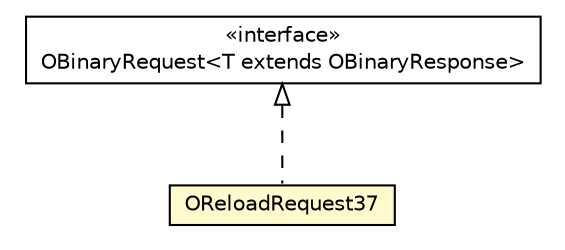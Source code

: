 #!/usr/local/bin/dot
#
# Class diagram 
# Generated by UMLGraph version R5_6-24-gf6e263 (http://www.umlgraph.org/)
#

digraph G {
	edge [fontname="Helvetica",fontsize=10,labelfontname="Helvetica",labelfontsize=10];
	node [fontname="Helvetica",fontsize=10,shape=plaintext];
	nodesep=0.25;
	ranksep=0.5;
	// com.orientechnologies.orient.client.remote.OBinaryRequest<T extends com.orientechnologies.orient.client.remote.OBinaryResponse>
	c5715367 [label=<<table title="com.orientechnologies.orient.client.remote.OBinaryRequest" border="0" cellborder="1" cellspacing="0" cellpadding="2" port="p" href="../OBinaryRequest.html">
		<tr><td><table border="0" cellspacing="0" cellpadding="1">
<tr><td align="center" balign="center"> &#171;interface&#187; </td></tr>
<tr><td align="center" balign="center"> OBinaryRequest&lt;T extends OBinaryResponse&gt; </td></tr>
		</table></td></tr>
		</table>>, URL="../OBinaryRequest.html", fontname="Helvetica", fontcolor="black", fontsize=10.0];
	// com.orientechnologies.orient.client.remote.message.OReloadRequest37
	c5715418 [label=<<table title="com.orientechnologies.orient.client.remote.message.OReloadRequest37" border="0" cellborder="1" cellspacing="0" cellpadding="2" port="p" bgcolor="lemonChiffon" href="./OReloadRequest37.html">
		<tr><td><table border="0" cellspacing="0" cellpadding="1">
<tr><td align="center" balign="center"> OReloadRequest37 </td></tr>
		</table></td></tr>
		</table>>, URL="./OReloadRequest37.html", fontname="Helvetica", fontcolor="black", fontsize=10.0];
	//com.orientechnologies.orient.client.remote.message.OReloadRequest37 implements com.orientechnologies.orient.client.remote.OBinaryRequest<T extends com.orientechnologies.orient.client.remote.OBinaryResponse>
	c5715367:p -> c5715418:p [dir=back,arrowtail=empty,style=dashed];
}

